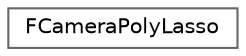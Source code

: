digraph "Graphical Class Hierarchy"
{
 // INTERACTIVE_SVG=YES
 // LATEX_PDF_SIZE
  bgcolor="transparent";
  edge [fontname=Helvetica,fontsize=10,labelfontname=Helvetica,labelfontsize=10];
  node [fontname=Helvetica,fontsize=10,shape=box,height=0.2,width=0.4];
  rankdir="LR";
  Node0 [id="Node000000",label="FCameraPolyLasso",height=0.2,width=0.4,color="grey40", fillcolor="white", style="filled",URL="$d8/dfc/structFCameraPolyLasso.html",tooltip="Struct containing:"];
}
